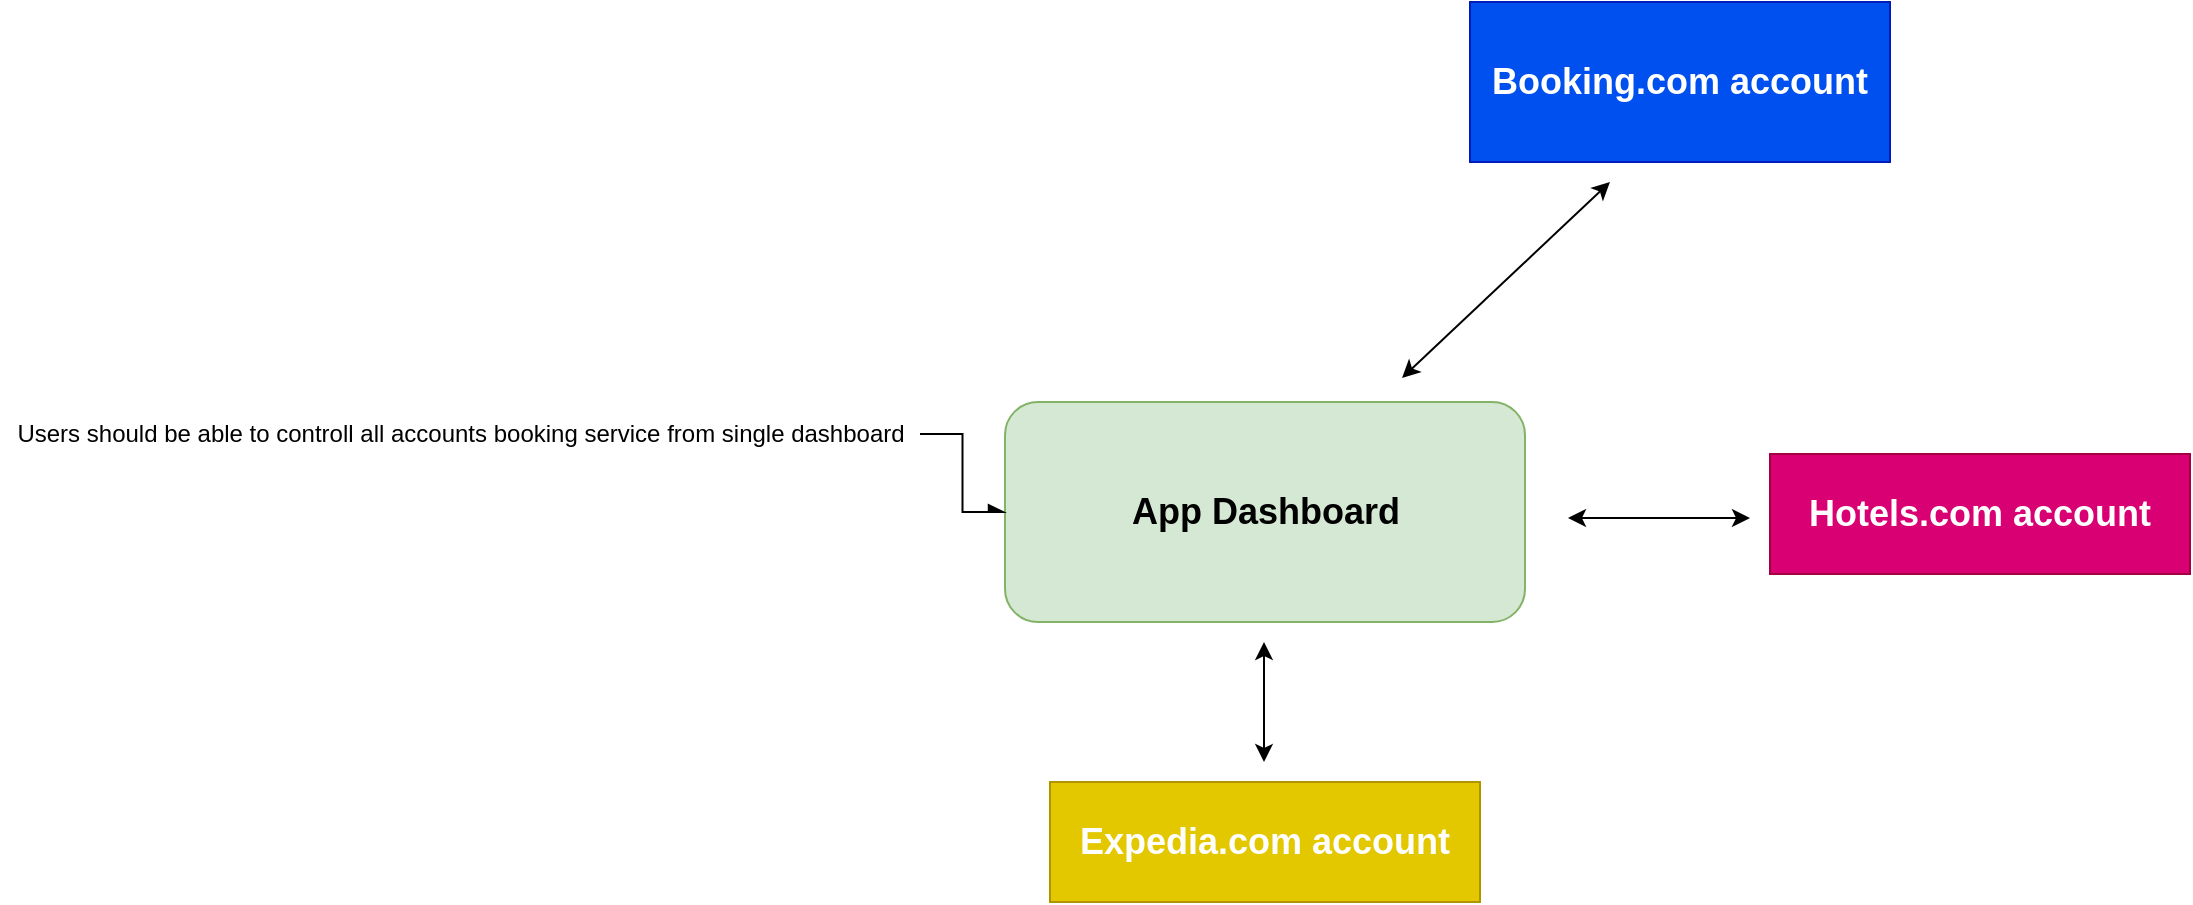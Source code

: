<mxfile version="13.7.3" type="github">
  <diagram id="R2lEEEUBdFMjLlhIrx00" name="Page-1">
    <mxGraphModel dx="1718" dy="463" grid="1" gridSize="10" guides="1" tooltips="1" connect="1" arrows="1" fold="1" page="1" pageScale="1" pageWidth="850" pageHeight="1100" math="0" shadow="0" extFonts="Permanent Marker^https://fonts.googleapis.com/css?family=Permanent+Marker">
      <root>
        <mxCell id="0" />
        <mxCell id="1" parent="0" />
        <mxCell id="mwXAPHxpIqWnI9eltsf--1" value="&lt;h2&gt;App Dashboard&lt;/h2&gt;" style="rounded=1;whiteSpace=wrap;html=1;fillColor=#d5e8d4;strokeColor=#82b366;" vertex="1" parent="1">
          <mxGeometry x="227.5" y="300" width="260" height="110" as="geometry" />
        </mxCell>
        <mxCell id="mwXAPHxpIqWnI9eltsf--7" value="" style="endArrow=classic;startArrow=classic;html=1;" edge="1" parent="1">
          <mxGeometry width="50" height="50" relative="1" as="geometry">
            <mxPoint x="426" y="288" as="sourcePoint" />
            <mxPoint x="530" y="190" as="targetPoint" />
          </mxGeometry>
        </mxCell>
        <mxCell id="mwXAPHxpIqWnI9eltsf--9" value="&lt;h2&gt;Booking.com account&lt;/h2&gt;" style="rounded=0;whiteSpace=wrap;html=1;fillColor=#0050ef;strokeColor=#001DBC;fontColor=#ffffff;" vertex="1" parent="1">
          <mxGeometry x="460" y="100" width="210" height="80" as="geometry" />
        </mxCell>
        <mxCell id="mwXAPHxpIqWnI9eltsf--11" value="" style="endArrow=classic;startArrow=classic;html=1;" edge="1" parent="1">
          <mxGeometry width="50" height="50" relative="1" as="geometry">
            <mxPoint x="509" y="358" as="sourcePoint" />
            <mxPoint x="600" y="358" as="targetPoint" />
            <Array as="points" />
          </mxGeometry>
        </mxCell>
        <mxCell id="mwXAPHxpIqWnI9eltsf--12" value="&lt;h2&gt;Hotels.com account&lt;/h2&gt;" style="rounded=0;whiteSpace=wrap;html=1;fillColor=#d80073;strokeColor=#A50040;fontColor=#ffffff;" vertex="1" parent="1">
          <mxGeometry x="610" y="326" width="210" height="60" as="geometry" />
        </mxCell>
        <mxCell id="mwXAPHxpIqWnI9eltsf--13" value="&lt;h2&gt;Expedia.com account&lt;/h2&gt;" style="rounded=0;whiteSpace=wrap;html=1;fillColor=#e3c800;strokeColor=#B09500;fontColor=#ffffff;" vertex="1" parent="1">
          <mxGeometry x="250" y="490" width="215" height="60" as="geometry" />
        </mxCell>
        <mxCell id="mwXAPHxpIqWnI9eltsf--14" value="" style="endArrow=classic;startArrow=classic;html=1;" edge="1" parent="1">
          <mxGeometry width="50" height="50" relative="1" as="geometry">
            <mxPoint x="357" y="480" as="sourcePoint" />
            <mxPoint x="357" y="420" as="targetPoint" />
            <Array as="points">
              <mxPoint x="357" y="460" />
            </Array>
          </mxGeometry>
        </mxCell>
        <mxCell id="mwXAPHxpIqWnI9eltsf--18" value="" style="edgeStyle=orthogonalEdgeStyle;rounded=0;orthogonalLoop=1;jettySize=auto;html=1;endArrow=async;endFill=1;" edge="1" parent="1" source="mwXAPHxpIqWnI9eltsf--17" target="mwXAPHxpIqWnI9eltsf--1">
          <mxGeometry relative="1" as="geometry" />
        </mxCell>
        <mxCell id="mwXAPHxpIqWnI9eltsf--17" value="Users should be able to controll all accounts booking service from single dashboard" style="text;html=1;align=center;verticalAlign=middle;resizable=0;points=[];autosize=1;" vertex="1" parent="1">
          <mxGeometry x="-275" y="306" width="460" height="20" as="geometry" />
        </mxCell>
      </root>
    </mxGraphModel>
  </diagram>
</mxfile>
